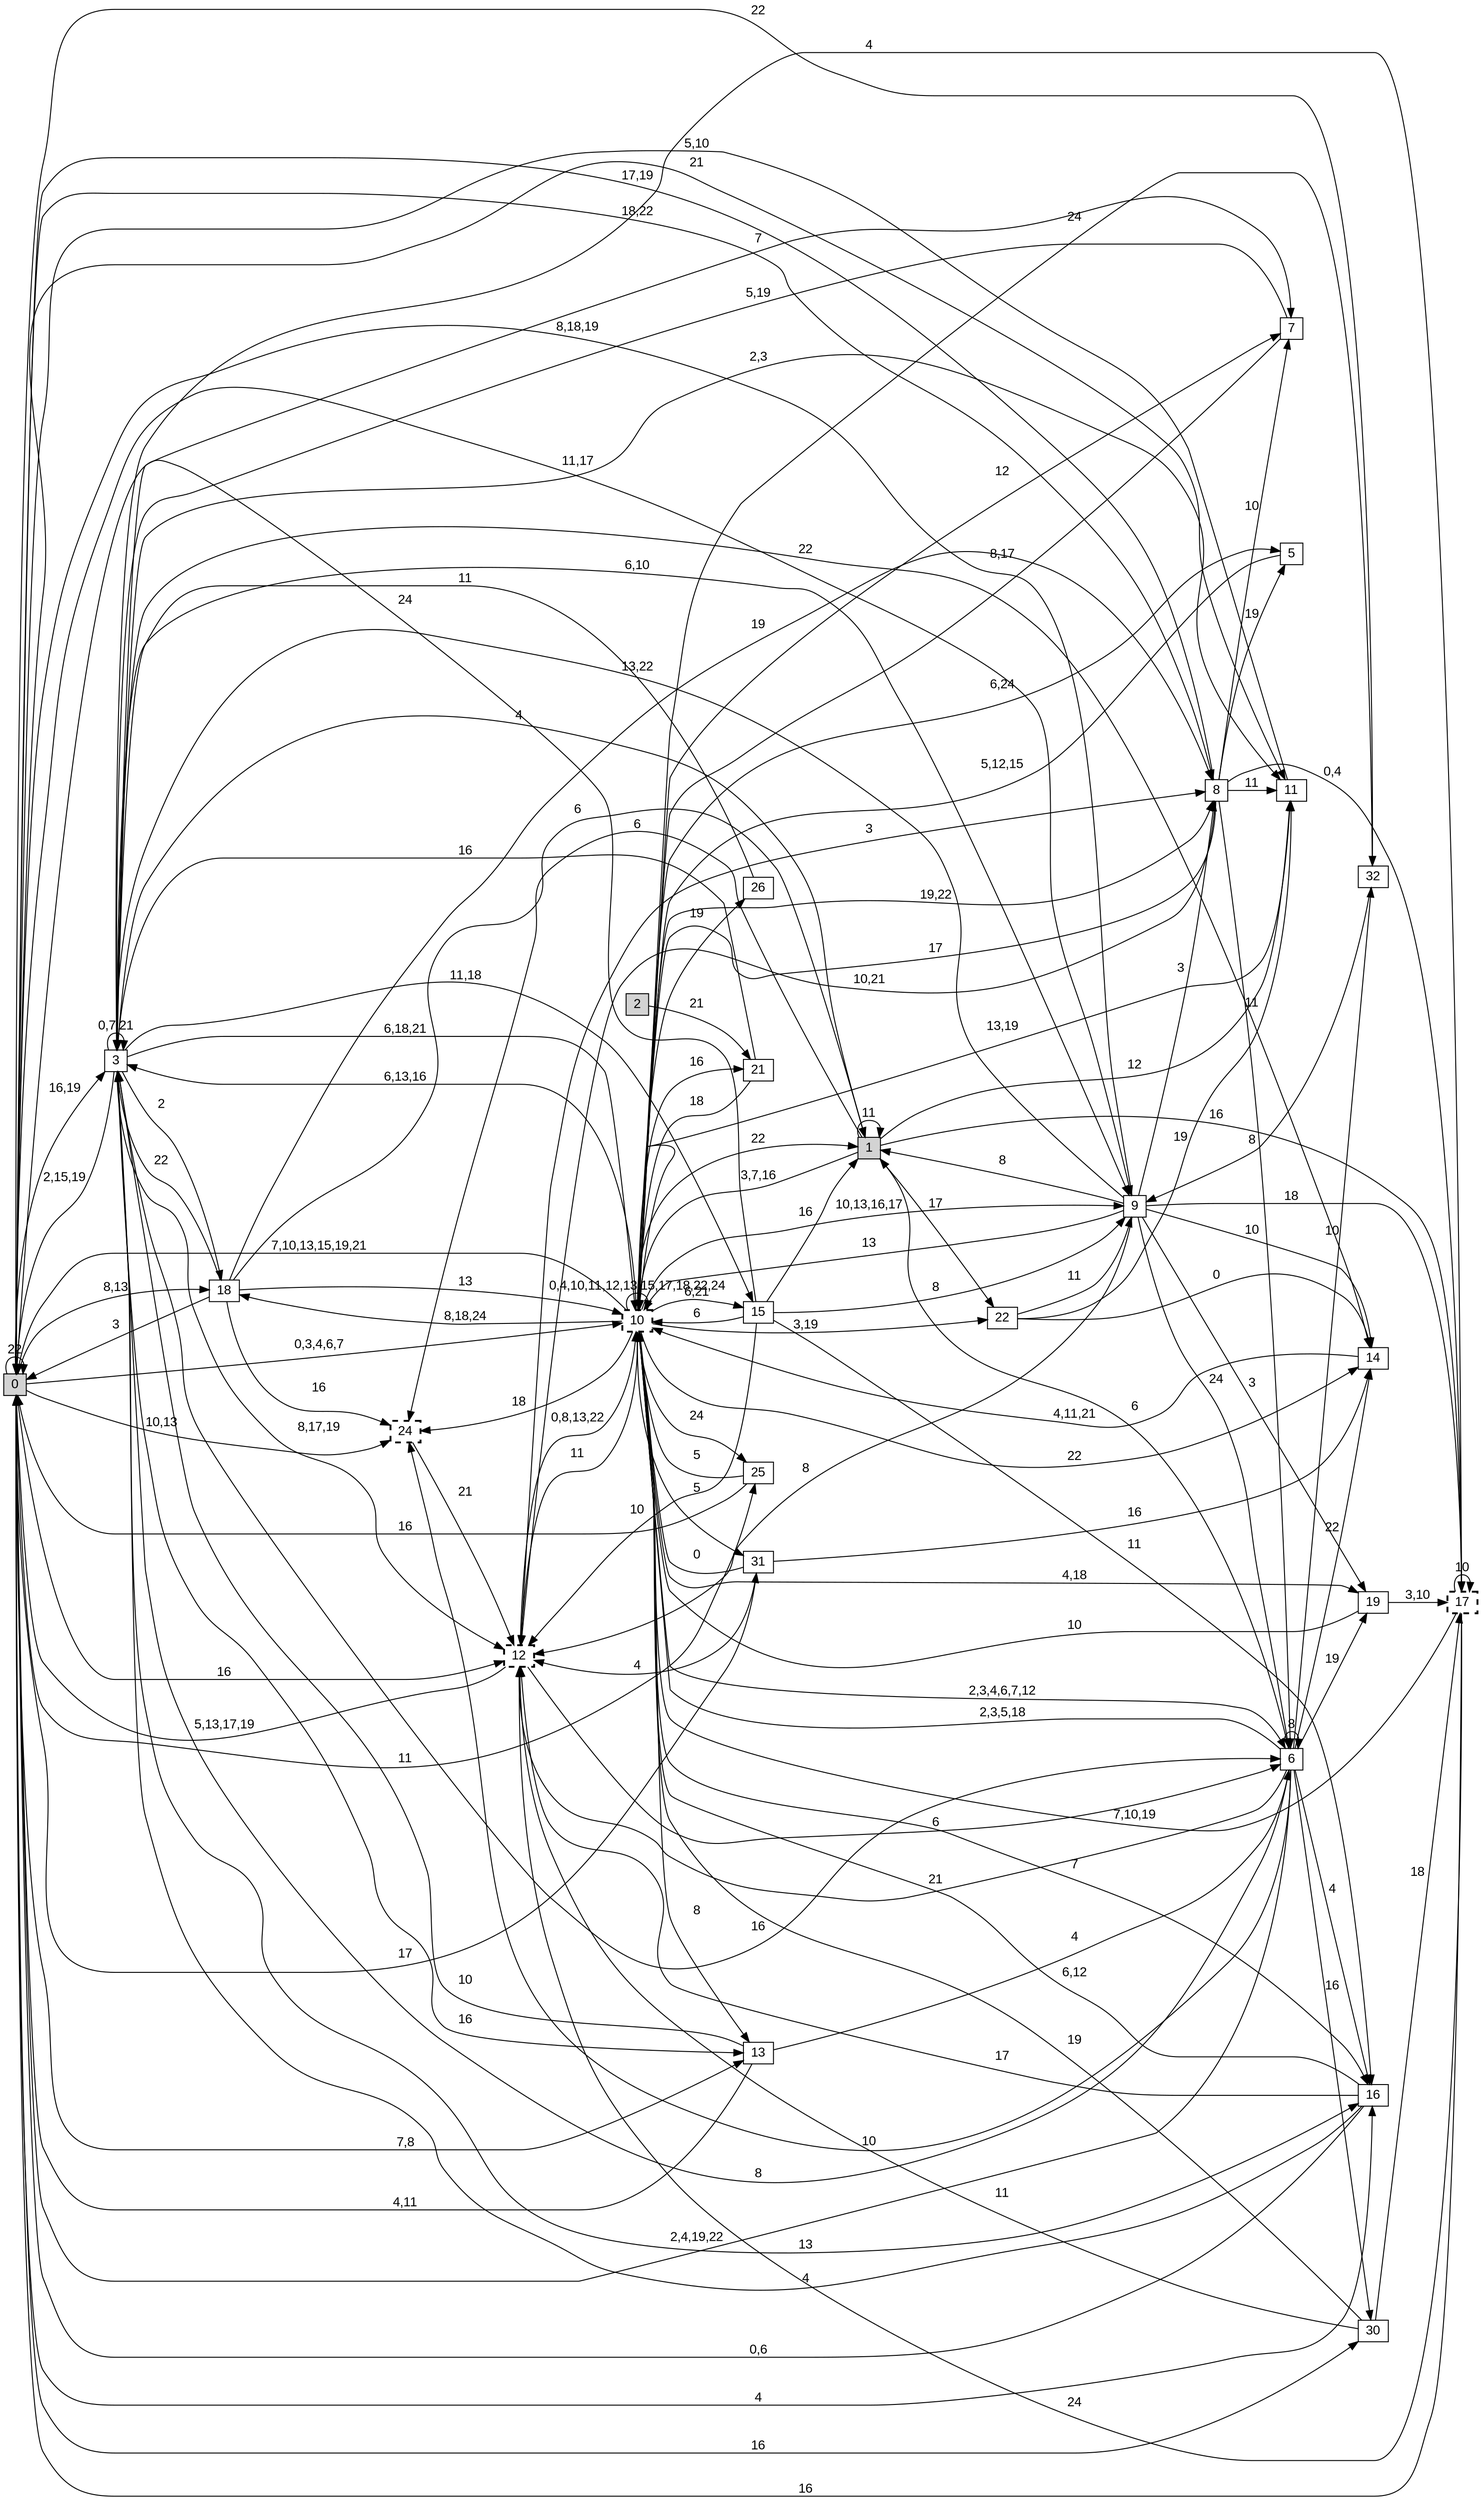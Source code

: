 digraph "NDFA" {
  rankdir=LR
  node [shape=box width=0.1 height=0.1 fontname=Arial]
  edge [fontname=Arial]
/* Estados */
 s0 [label="0" style="filled"] /* I:1 F:0 D:0 */
 s1 [label="1" style="filled"] /* I:1 F:0 D:0 */
 s2 [label="2" style="filled"] /* I:1 F:0 D:0 */
 s3 [label="3" ] /* I:0 F:0 D:0 */
 s5 [label="5" ] /* I:0 F:0 D:0 */
 s6 [label="6" ] /* I:0 F:0 D:0 */
 s7 [label="7" ] /* I:0 F:0 D:0 */
 s8 [label="8" ] /* I:0 F:0 D:0 */
 s9 [label="9" ] /* I:0 F:0 D:0 */
 s10 [label="10" style="bold,dashed"] /* I:0 F:1 D:0 */
 s11 [label="11" ] /* I:0 F:0 D:0 */
 s12 [label="12" style="bold,dashed"] /* I:0 F:1 D:0 */
 s13 [label="13" ] /* I:0 F:0 D:0 */
 s14 [label="14" ] /* I:0 F:0 D:0 */
 s15 [label="15" ] /* I:0 F:0 D:0 */
 s16 [label="16" ] /* I:0 F:0 D:0 */
 s17 [label="17" style="bold,dashed"] /* I:0 F:1 D:0 */
 s18 [label="18" ] /* I:0 F:0 D:0 */
 s19 [label="19" ] /* I:0 F:0 D:0 */
 s21 [label="21" ] /* I:0 F:0 D:0 */
 s22 [label="22" ] /* I:0 F:0 D:0 */
 s24 [label="24" style="bold,dashed"] /* I:0 F:1 D:0 */
 s25 [label="25" ] /* I:0 F:0 D:0 */
 s26 [label="26" ] /* I:0 F:0 D:0 */
 s30 [label="30" ] /* I:0 F:0 D:0 */
 s31 [label="31" ] /* I:0 F:0 D:0 */
 s32 [label="32" ] /* I:0 F:0 D:0 */
/* Transiciones */
  s0 -> s0 [label="22"]
  s0 -> s3 [label="16,19"]
  s0 -> s8 [label="18,22"]
  s0 -> s9 [label="11,17"]
  s0 -> s10 [label="0,3,4,6,7"]
  s0 -> s11 [label="21"]
  s0 -> s12 [label="16"]
  s0 -> s13 [label="7,8"]
  s0 -> s16 [label="4"]
  s0 -> s18 [label="8,13"]
  s0 -> s24 [label="10,13"]
  s0 -> s25 [label="11"]
  s0 -> s30 [label="16"]
  s0 -> s31 [label="17"]
  s0 -> s32 [label="22"]
  s1 -> s1 [label="11"]
  s1 -> s10 [label="3,7,16"]
  s1 -> s11 [label="12"]
  s1 -> s17 [label="16"]
  s1 -> s22 [label="17"]
  s1 -> s24 [label="6"]
  s2 -> s21 [label="21"]
  s3 -> s0 [label="2,15,19"]
  s3 -> s1 [label="4"]
  s3 -> s3 [label="0,7,21"]
  s3 -> s6 [label="16"]
  s3 -> s7 [label="7"]
  s3 -> s9 [label="6,10"]
  s3 -> s10 [label="6,18,21"]
  s3 -> s11 [label="2,3"]
  s3 -> s12 [label="8,17,19"]
  s3 -> s13 [label="16"]
  s3 -> s14 [label="22"]
  s3 -> s15 [label="11,18"]
  s3 -> s16 [label="13"]
  s3 -> s17 [label="4"]
  s3 -> s18 [label="2"]
  s5 -> s10 [label="5,12,15"]
  s6 -> s0 [label="2,4,19,22"]
  s6 -> s1 [label="6"]
  s6 -> s3 [label="8"]
  s6 -> s6 [label="8"]
  s6 -> s10 [label="2,3,5,18"]
  s6 -> s12 [label="21"]
  s6 -> s14 [label="22"]
  s6 -> s16 [label="4"]
  s6 -> s19 [label="19"]
  s6 -> s24 [label="10"]
  s6 -> s30 [label="16"]
  s6 -> s32 [label="10"]
  s7 -> s3 [label="5,19"]
  s7 -> s10 [label="8,17"]
  s8 -> s0 [label="17,19"]
  s8 -> s5 [label="19"]
  s8 -> s6 [label="11"]
  s8 -> s7 [label="10"]
  s8 -> s10 [label="17"]
  s8 -> s11 [label="11"]
  s8 -> s12 [label="10,21"]
  s8 -> s17 [label="0,4"]
  s9 -> s0 [label="8,18,19"]
  s9 -> s1 [label="8"]
  s9 -> s3 [label="13,22"]
  s9 -> s6 [label="24"]
  s9 -> s8 [label="3"]
  s9 -> s10 [label="13"]
  s9 -> s12 [label="8"]
  s9 -> s14 [label="10"]
  s9 -> s17 [label="18"]
  s9 -> s19 [label="3"]
  s10 -> s0 [label="7,10,13,15,19,21"]
  s10 -> s1 [label="22"]
  s10 -> s3 [label="6,13,16"]
  s10 -> s5 [label="6,24"]
  s10 -> s6 [label="2,3,4,6,7,12"]
  s10 -> s7 [label="12"]
  s10 -> s8 [label="19,22"]
  s10 -> s9 [label="10,13,16,17"]
  s10 -> s10 [label="0,4,10,11,12,13,15,17,18,22,24"]
  s10 -> s12 [label="11"]
  s10 -> s13 [label="8"]
  s10 -> s14 [label="22"]
  s10 -> s15 [label="6,21"]
  s10 -> s16 [label="7"]
  s10 -> s18 [label="8,18,24"]
  s10 -> s19 [label="4,18"]
  s10 -> s21 [label="16"]
  s10 -> s22 [label="3,19"]
  s10 -> s24 [label="18"]
  s10 -> s25 [label="24"]
  s10 -> s26 [label="19"]
  s10 -> s31 [label="5"]
  s11 -> s0 [label="5,10"]
  s11 -> s10 [label="13,19"]
  s12 -> s0 [label="5,13,17,19"]
  s12 -> s6 [label="6"]
  s12 -> s8 [label="3"]
  s12 -> s10 [label="0,8,13,22"]
  s13 -> s0 [label="4,11"]
  s13 -> s3 [label="10"]
  s13 -> s6 [label="4"]
  s14 -> s10 [label="4,11,21"]
  s15 -> s0 [label="24"]
  s15 -> s1 [label="16"]
  s15 -> s9 [label="8"]
  s15 -> s10 [label="6"]
  s15 -> s12 [label="10"]
  s15 -> s16 [label="11"]
  s16 -> s0 [label="0,6"]
  s16 -> s3 [label="4"]
  s16 -> s10 [label="6,12"]
  s16 -> s12 [label="17"]
  s17 -> s0 [label="16"]
  s17 -> s10 [label="7,10,19"]
  s17 -> s12 [label="24"]
  s17 -> s17 [label="10"]
  s18 -> s0 [label="3"]
  s18 -> s1 [label="6"]
  s18 -> s3 [label="22"]
  s18 -> s8 [label="19"]
  s18 -> s10 [label="13"]
  s18 -> s24 [label="16"]
  s19 -> s10 [label="10"]
  s19 -> s17 [label="3,10"]
  s21 -> s3 [label="16"]
  s21 -> s10 [label="18"]
  s22 -> s9 [label="11"]
  s22 -> s11 [label="19"]
  s22 -> s14 [label="0"]
  s24 -> s12 [label="21"]
  s25 -> s0 [label="16"]
  s25 -> s10 [label="5"]
  s26 -> s3 [label="11"]
  s30 -> s10 [label="19"]
  s30 -> s12 [label="11"]
  s30 -> s17 [label="18"]
  s31 -> s10 [label="0"]
  s31 -> s12 [label="4"]
  s31 -> s14 [label="16"]
  s32 -> s9 [label="8"]
  s32 -> s10 [label="24"]
}
